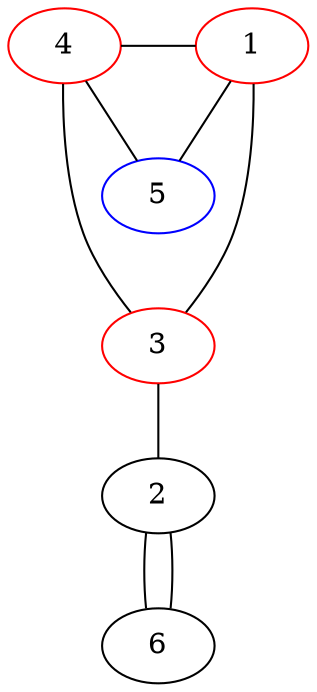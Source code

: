 graph {
    4 -- 1 [minlen=2];
    4 -- 5;
    1 -- 5;
    5 -- 3 [style="invis"];
    4 -- 3;
    1 -- 3;
    3 -- 2;
    2 -- 6;
    2 -- 6;
    {
        rank="min";
        4;
        1;
    }
    1 [color="red"];
    3 [color="red"];
    4 [color="red"];
    5 [color="blue"];
}
